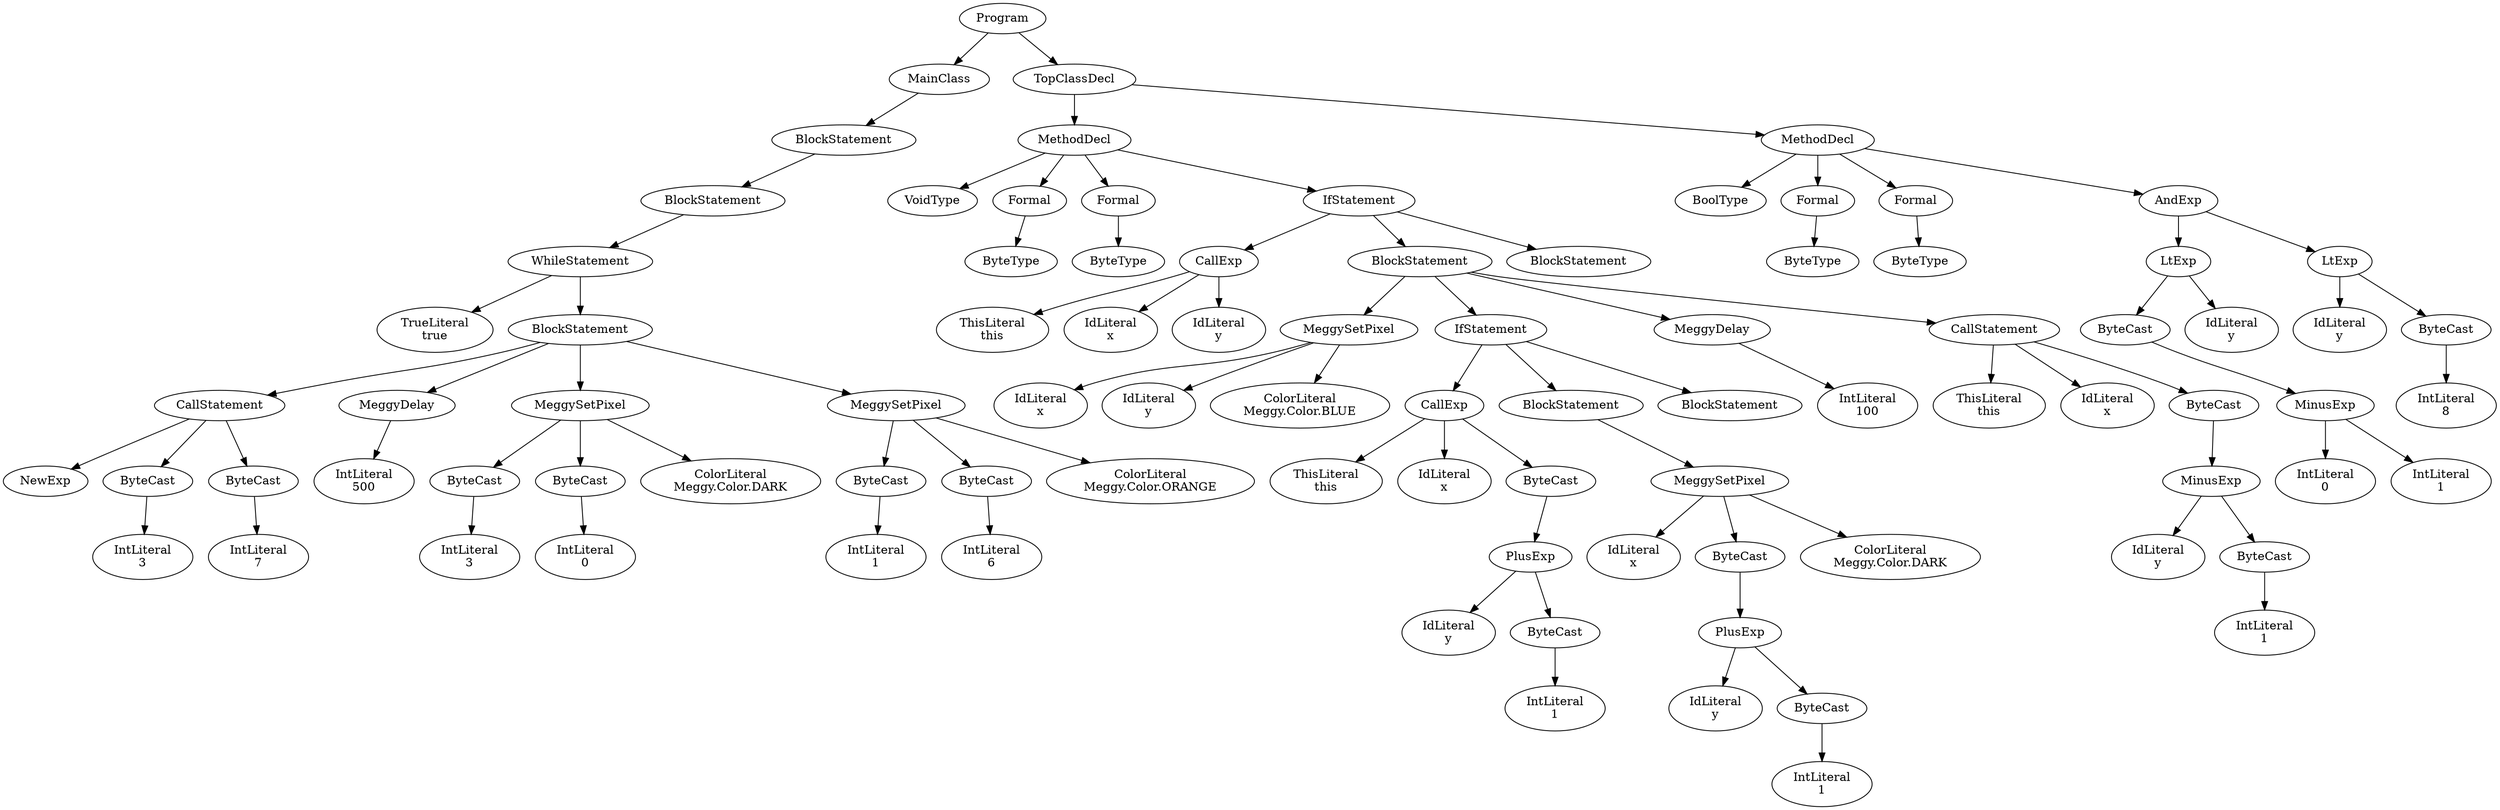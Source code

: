 digraph ASTGraph {
0 [ label="Program" ];
1 [ label="MainClass" ];
0 -> 1
2 [ label="BlockStatement" ];
1 -> 2
3 [ label="BlockStatement" ];
2 -> 3
4 [ label="WhileStatement" ];
3 -> 4
5 [ label="TrueLiteral\ntrue" ];
4 -> 5
6 [ label="BlockStatement" ];
4 -> 6
7 [ label="CallStatement" ];
6 -> 7
8 [ label="NewExp" ];
7 -> 8
9 [ label="ByteCast" ];
7 -> 9
10 [ label="IntLiteral\n3" ];
9 -> 10
11 [ label="ByteCast" ];
7 -> 11
12 [ label="IntLiteral\n7" ];
11 -> 12
13 [ label="MeggyDelay" ];
6 -> 13
14 [ label="IntLiteral\n500" ];
13 -> 14
15 [ label="MeggySetPixel" ];
6 -> 15
16 [ label="ByteCast" ];
15 -> 16
17 [ label="IntLiteral\n3" ];
16 -> 17
18 [ label="ByteCast" ];
15 -> 18
19 [ label="IntLiteral\n0" ];
18 -> 19
20 [ label="ColorLiteral\nMeggy.Color.DARK" ];
15 -> 20
21 [ label="MeggySetPixel" ];
6 -> 21
22 [ label="ByteCast" ];
21 -> 22
23 [ label="IntLiteral\n1" ];
22 -> 23
24 [ label="ByteCast" ];
21 -> 24
25 [ label="IntLiteral\n6" ];
24 -> 25
26 [ label="ColorLiteral\nMeggy.Color.ORANGE" ];
21 -> 26
27 [ label="TopClassDecl" ];
0 -> 27
28 [ label="MethodDecl" ];
27 -> 28
29 [ label="VoidType" ];
28 -> 29
30 [ label="Formal" ];
28 -> 30
31 [ label="ByteType" ];
30 -> 31
32 [ label="Formal" ];
28 -> 32
33 [ label="ByteType" ];
32 -> 33
34 [ label="IfStatement" ];
28 -> 34
35 [ label="CallExp" ];
34 -> 35
36 [ label="ThisLiteral\nthis" ];
35 -> 36
37 [ label="IdLiteral\nx" ];
35 -> 37
38 [ label="IdLiteral\ny" ];
35 -> 38
39 [ label="BlockStatement" ];
34 -> 39
40 [ label="MeggySetPixel" ];
39 -> 40
41 [ label="IdLiteral\nx" ];
40 -> 41
42 [ label="IdLiteral\ny" ];
40 -> 42
43 [ label="ColorLiteral\nMeggy.Color.BLUE" ];
40 -> 43
44 [ label="IfStatement" ];
39 -> 44
45 [ label="CallExp" ];
44 -> 45
46 [ label="ThisLiteral\nthis" ];
45 -> 46
47 [ label="IdLiteral\nx" ];
45 -> 47
48 [ label="ByteCast" ];
45 -> 48
49 [ label="PlusExp" ];
48 -> 49
50 [ label="IdLiteral\ny" ];
49 -> 50
51 [ label="ByteCast" ];
49 -> 51
52 [ label="IntLiteral\n1" ];
51 -> 52
53 [ label="BlockStatement" ];
44 -> 53
54 [ label="MeggySetPixel" ];
53 -> 54
55 [ label="IdLiteral\nx" ];
54 -> 55
56 [ label="ByteCast" ];
54 -> 56
57 [ label="PlusExp" ];
56 -> 57
58 [ label="IdLiteral\ny" ];
57 -> 58
59 [ label="ByteCast" ];
57 -> 59
60 [ label="IntLiteral\n1" ];
59 -> 60
61 [ label="ColorLiteral\nMeggy.Color.DARK" ];
54 -> 61
62 [ label="BlockStatement" ];
44 -> 62
63 [ label="MeggyDelay" ];
39 -> 63
64 [ label="IntLiteral\n100" ];
63 -> 64
65 [ label="CallStatement" ];
39 -> 65
66 [ label="ThisLiteral\nthis" ];
65 -> 66
67 [ label="IdLiteral\nx" ];
65 -> 67
68 [ label="ByteCast" ];
65 -> 68
69 [ label="MinusExp" ];
68 -> 69
70 [ label="IdLiteral\ny" ];
69 -> 70
71 [ label="ByteCast" ];
69 -> 71
72 [ label="IntLiteral\n1" ];
71 -> 72
73 [ label="BlockStatement" ];
34 -> 73
74 [ label="MethodDecl" ];
27 -> 74
75 [ label="BoolType" ];
74 -> 75
76 [ label="Formal" ];
74 -> 76
77 [ label="ByteType" ];
76 -> 77
78 [ label="Formal" ];
74 -> 78
79 [ label="ByteType" ];
78 -> 79
80 [ label="AndExp" ];
74 -> 80
81 [ label="LtExp" ];
80 -> 81
82 [ label="ByteCast" ];
81 -> 82
83 [ label="MinusExp" ];
82 -> 83
84 [ label="IntLiteral\n0" ];
83 -> 84
85 [ label="IntLiteral\n1" ];
83 -> 85
86 [ label="IdLiteral\ny" ];
81 -> 86
87 [ label="LtExp" ];
80 -> 87
88 [ label="IdLiteral\ny" ];
87 -> 88
89 [ label="ByteCast" ];
87 -> 89
90 [ label="IntLiteral\n8" ];
89 -> 90
}
